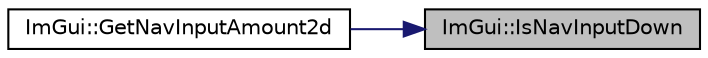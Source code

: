 digraph "ImGui::IsNavInputDown"
{
 // LATEX_PDF_SIZE
  edge [fontname="Helvetica",fontsize="10",labelfontname="Helvetica",labelfontsize="10"];
  node [fontname="Helvetica",fontsize="10",shape=record];
  rankdir="RL";
  Node1 [label="ImGui::IsNavInputDown",height=0.2,width=0.4,color="black", fillcolor="grey75", style="filled", fontcolor="black",tooltip=" "];
  Node1 -> Node2 [dir="back",color="midnightblue",fontsize="10",style="solid"];
  Node2 [label="ImGui::GetNavInputAmount2d",height=0.2,width=0.4,color="black", fillcolor="white", style="filled",URL="$namespace_im_gui.html#a7b84c4630dad4ef5d07b366d36c39476",tooltip=" "];
}
